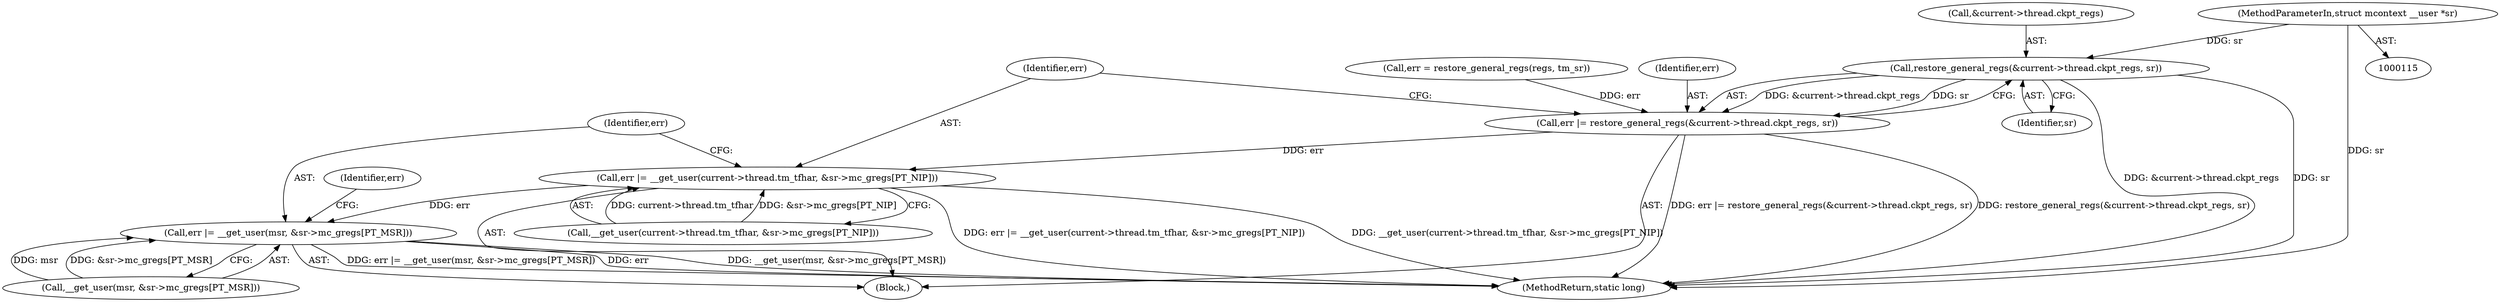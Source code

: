digraph "0_linux_d2b9d2a5ad5ef04ff978c9923d19730cb05efd55@pointer" {
"1000117" [label="(MethodParameterIn,struct mcontext __user *sr)"];
"1000131" [label="(Call,restore_general_regs(&current->thread.ckpt_regs, sr))"];
"1000129" [label="(Call,err |= restore_general_regs(&current->thread.ckpt_regs, sr))"];
"1000139" [label="(Call,err |= __get_user(current->thread.tm_tfhar, &sr->mc_gregs[PT_NIP]))"];
"1000153" [label="(Call,err |= __get_user(msr, &sr->mc_gregs[PT_MSR]))"];
"1000130" [label="(Identifier,err)"];
"1000153" [label="(Call,err |= __get_user(msr, &sr->mc_gregs[PT_MSR]))"];
"1000132" [label="(Call,&current->thread.ckpt_regs)"];
"1000124" [label="(Call,err = restore_general_regs(regs, tm_sr))"];
"1000117" [label="(MethodParameterIn,struct mcontext __user *sr)"];
"1000154" [label="(Identifier,err)"];
"1000155" [label="(Call,__get_user(msr, &sr->mc_gregs[PT_MSR]))"];
"1000119" [label="(Block,)"];
"1000164" [label="(Identifier,err)"];
"1000140" [label="(Identifier,err)"];
"1000131" [label="(Call,restore_general_regs(&current->thread.ckpt_regs, sr))"];
"1000139" [label="(Call,err |= __get_user(current->thread.tm_tfhar, &sr->mc_gregs[PT_NIP]))"];
"1000540" [label="(MethodReturn,static long)"];
"1000129" [label="(Call,err |= restore_general_regs(&current->thread.ckpt_regs, sr))"];
"1000141" [label="(Call,__get_user(current->thread.tm_tfhar, &sr->mc_gregs[PT_NIP]))"];
"1000138" [label="(Identifier,sr)"];
"1000117" -> "1000115"  [label="AST: "];
"1000117" -> "1000540"  [label="DDG: sr"];
"1000117" -> "1000131"  [label="DDG: sr"];
"1000131" -> "1000129"  [label="AST: "];
"1000131" -> "1000138"  [label="CFG: "];
"1000132" -> "1000131"  [label="AST: "];
"1000138" -> "1000131"  [label="AST: "];
"1000129" -> "1000131"  [label="CFG: "];
"1000131" -> "1000540"  [label="DDG: &current->thread.ckpt_regs"];
"1000131" -> "1000540"  [label="DDG: sr"];
"1000131" -> "1000129"  [label="DDG: &current->thread.ckpt_regs"];
"1000131" -> "1000129"  [label="DDG: sr"];
"1000129" -> "1000119"  [label="AST: "];
"1000130" -> "1000129"  [label="AST: "];
"1000140" -> "1000129"  [label="CFG: "];
"1000129" -> "1000540"  [label="DDG: err |= restore_general_regs(&current->thread.ckpt_regs, sr)"];
"1000129" -> "1000540"  [label="DDG: restore_general_regs(&current->thread.ckpt_regs, sr)"];
"1000124" -> "1000129"  [label="DDG: err"];
"1000129" -> "1000139"  [label="DDG: err"];
"1000139" -> "1000119"  [label="AST: "];
"1000139" -> "1000141"  [label="CFG: "];
"1000140" -> "1000139"  [label="AST: "];
"1000141" -> "1000139"  [label="AST: "];
"1000154" -> "1000139"  [label="CFG: "];
"1000139" -> "1000540"  [label="DDG: err |= __get_user(current->thread.tm_tfhar, &sr->mc_gregs[PT_NIP])"];
"1000139" -> "1000540"  [label="DDG: __get_user(current->thread.tm_tfhar, &sr->mc_gregs[PT_NIP])"];
"1000141" -> "1000139"  [label="DDG: current->thread.tm_tfhar"];
"1000141" -> "1000139"  [label="DDG: &sr->mc_gregs[PT_NIP]"];
"1000139" -> "1000153"  [label="DDG: err"];
"1000153" -> "1000119"  [label="AST: "];
"1000153" -> "1000155"  [label="CFG: "];
"1000154" -> "1000153"  [label="AST: "];
"1000155" -> "1000153"  [label="AST: "];
"1000164" -> "1000153"  [label="CFG: "];
"1000153" -> "1000540"  [label="DDG: __get_user(msr, &sr->mc_gregs[PT_MSR])"];
"1000153" -> "1000540"  [label="DDG: err |= __get_user(msr, &sr->mc_gregs[PT_MSR])"];
"1000153" -> "1000540"  [label="DDG: err"];
"1000155" -> "1000153"  [label="DDG: msr"];
"1000155" -> "1000153"  [label="DDG: &sr->mc_gregs[PT_MSR]"];
}
